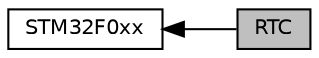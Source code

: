 digraph "RTC"
{
  edge [fontname="Helvetica",fontsize="10",labelfontname="Helvetica",labelfontsize="10"];
  node [fontname="Helvetica",fontsize="10",shape=record];
  rankdir=LR;
  Node0 [label="RTC",height=0.2,width=0.4,color="black", fillcolor="grey75", style="filled", fontcolor="black"];
  Node1 [label="STM32F0xx",height=0.2,width=0.4,color="black", fillcolor="white", style="filled",URL="$group__STM32F0xx.html",tooltip="Libraries for ST Microelectronics STM32F0xx series. "];
  Node1->Node0 [shape=plaintext, dir="back", style="solid"];
}
